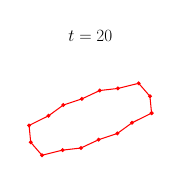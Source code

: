 \begin{tikzpicture}[scale=0.25]

\begin{axis}[
  xmin = -3.1,
  xmax = 3.1,
  ymin = -3.1,
  ymax = 3.1,
  scale only axis,
  axis equal image,
  hide axis,
  title = {\Huge$t=20$}
  ]

\addplot [mark=*,red,line width=1.5] table{
2.652e+00 2.666e-01
2.58e+00 9.968e-01
2.094e+00 1.557e+00
1.195e+00 1.335e+00
4.073e-01 1.244e+00
-3.615e-01 8.842e-01
-1.171e+00 6.14e-01
-1.807e+00 1.512e-01
-2.652e+00 -2.666e-01
-2.58e+00 -9.968e-01
-2.094e+00 -1.557e+00
-1.195e+00 -1.335e+00
-4.073e-01 -1.244e+00
3.615e-01 -8.842e-01
1.171e+00 -6.14e-01
1.807e+00 -1.512e-01
2.652e+00 2.666e-01
};


\end{axis}


\end{tikzpicture}

